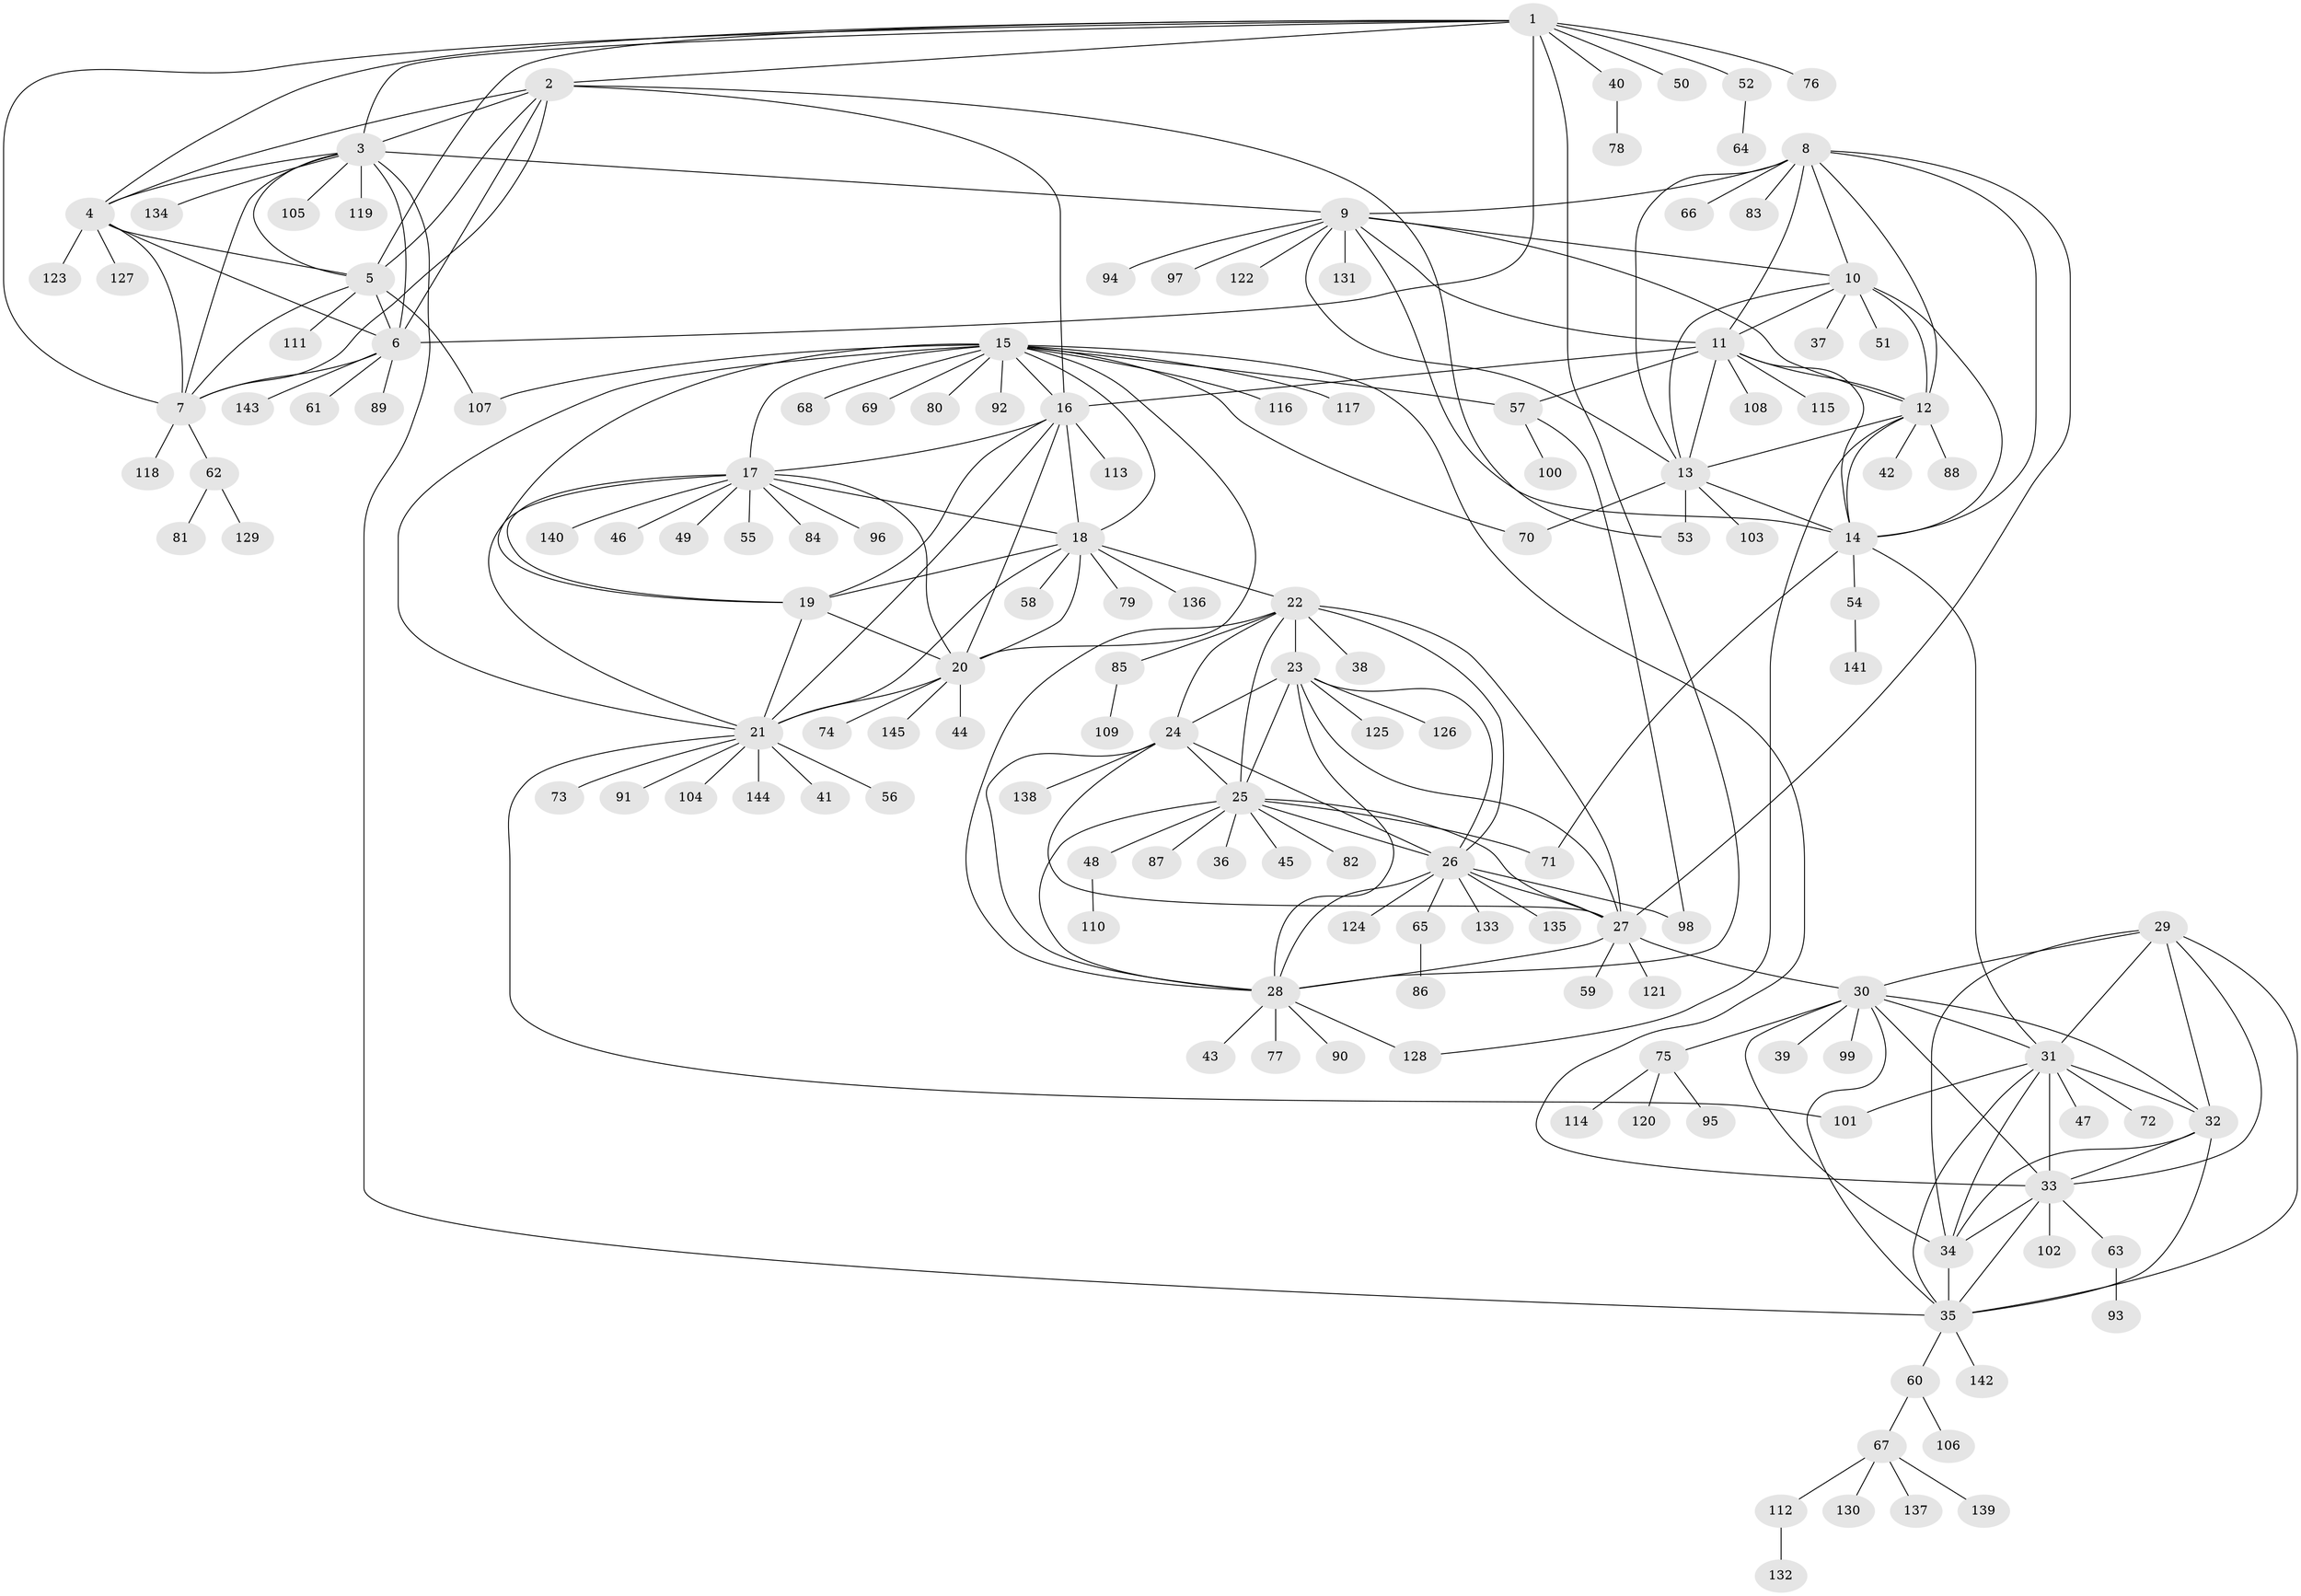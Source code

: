 // Generated by graph-tools (version 1.1) at 2025/50/03/09/25 03:50:33]
// undirected, 145 vertices, 233 edges
graph export_dot {
graph [start="1"]
  node [color=gray90,style=filled];
  1;
  2;
  3;
  4;
  5;
  6;
  7;
  8;
  9;
  10;
  11;
  12;
  13;
  14;
  15;
  16;
  17;
  18;
  19;
  20;
  21;
  22;
  23;
  24;
  25;
  26;
  27;
  28;
  29;
  30;
  31;
  32;
  33;
  34;
  35;
  36;
  37;
  38;
  39;
  40;
  41;
  42;
  43;
  44;
  45;
  46;
  47;
  48;
  49;
  50;
  51;
  52;
  53;
  54;
  55;
  56;
  57;
  58;
  59;
  60;
  61;
  62;
  63;
  64;
  65;
  66;
  67;
  68;
  69;
  70;
  71;
  72;
  73;
  74;
  75;
  76;
  77;
  78;
  79;
  80;
  81;
  82;
  83;
  84;
  85;
  86;
  87;
  88;
  89;
  90;
  91;
  92;
  93;
  94;
  95;
  96;
  97;
  98;
  99;
  100;
  101;
  102;
  103;
  104;
  105;
  106;
  107;
  108;
  109;
  110;
  111;
  112;
  113;
  114;
  115;
  116;
  117;
  118;
  119;
  120;
  121;
  122;
  123;
  124;
  125;
  126;
  127;
  128;
  129;
  130;
  131;
  132;
  133;
  134;
  135;
  136;
  137;
  138;
  139;
  140;
  141;
  142;
  143;
  144;
  145;
  1 -- 2;
  1 -- 3;
  1 -- 4;
  1 -- 5;
  1 -- 6;
  1 -- 7;
  1 -- 28;
  1 -- 40;
  1 -- 50;
  1 -- 52;
  1 -- 76;
  2 -- 3;
  2 -- 4;
  2 -- 5;
  2 -- 6;
  2 -- 7;
  2 -- 16;
  2 -- 53;
  3 -- 4;
  3 -- 5;
  3 -- 6;
  3 -- 7;
  3 -- 9;
  3 -- 35;
  3 -- 105;
  3 -- 119;
  3 -- 134;
  4 -- 5;
  4 -- 6;
  4 -- 7;
  4 -- 123;
  4 -- 127;
  5 -- 6;
  5 -- 7;
  5 -- 107;
  5 -- 111;
  6 -- 7;
  6 -- 61;
  6 -- 89;
  6 -- 143;
  7 -- 62;
  7 -- 118;
  8 -- 9;
  8 -- 10;
  8 -- 11;
  8 -- 12;
  8 -- 13;
  8 -- 14;
  8 -- 27;
  8 -- 66;
  8 -- 83;
  9 -- 10;
  9 -- 11;
  9 -- 12;
  9 -- 13;
  9 -- 14;
  9 -- 94;
  9 -- 97;
  9 -- 122;
  9 -- 131;
  10 -- 11;
  10 -- 12;
  10 -- 13;
  10 -- 14;
  10 -- 37;
  10 -- 51;
  11 -- 12;
  11 -- 13;
  11 -- 14;
  11 -- 16;
  11 -- 57;
  11 -- 108;
  11 -- 115;
  12 -- 13;
  12 -- 14;
  12 -- 42;
  12 -- 88;
  12 -- 128;
  13 -- 14;
  13 -- 53;
  13 -- 70;
  13 -- 103;
  14 -- 31;
  14 -- 54;
  14 -- 71;
  15 -- 16;
  15 -- 17;
  15 -- 18;
  15 -- 19;
  15 -- 20;
  15 -- 21;
  15 -- 33;
  15 -- 57;
  15 -- 68;
  15 -- 69;
  15 -- 70;
  15 -- 80;
  15 -- 92;
  15 -- 107;
  15 -- 116;
  15 -- 117;
  16 -- 17;
  16 -- 18;
  16 -- 19;
  16 -- 20;
  16 -- 21;
  16 -- 113;
  17 -- 18;
  17 -- 19;
  17 -- 20;
  17 -- 21;
  17 -- 46;
  17 -- 49;
  17 -- 55;
  17 -- 84;
  17 -- 96;
  17 -- 140;
  18 -- 19;
  18 -- 20;
  18 -- 21;
  18 -- 22;
  18 -- 58;
  18 -- 79;
  18 -- 136;
  19 -- 20;
  19 -- 21;
  20 -- 21;
  20 -- 44;
  20 -- 74;
  20 -- 145;
  21 -- 41;
  21 -- 56;
  21 -- 73;
  21 -- 91;
  21 -- 101;
  21 -- 104;
  21 -- 144;
  22 -- 23;
  22 -- 24;
  22 -- 25;
  22 -- 26;
  22 -- 27;
  22 -- 28;
  22 -- 38;
  22 -- 85;
  23 -- 24;
  23 -- 25;
  23 -- 26;
  23 -- 27;
  23 -- 28;
  23 -- 125;
  23 -- 126;
  24 -- 25;
  24 -- 26;
  24 -- 27;
  24 -- 28;
  24 -- 138;
  25 -- 26;
  25 -- 27;
  25 -- 28;
  25 -- 36;
  25 -- 45;
  25 -- 48;
  25 -- 71;
  25 -- 82;
  25 -- 87;
  26 -- 27;
  26 -- 28;
  26 -- 65;
  26 -- 98;
  26 -- 124;
  26 -- 133;
  26 -- 135;
  27 -- 28;
  27 -- 30;
  27 -- 59;
  27 -- 121;
  28 -- 43;
  28 -- 77;
  28 -- 90;
  28 -- 128;
  29 -- 30;
  29 -- 31;
  29 -- 32;
  29 -- 33;
  29 -- 34;
  29 -- 35;
  30 -- 31;
  30 -- 32;
  30 -- 33;
  30 -- 34;
  30 -- 35;
  30 -- 39;
  30 -- 75;
  30 -- 99;
  31 -- 32;
  31 -- 33;
  31 -- 34;
  31 -- 35;
  31 -- 47;
  31 -- 72;
  31 -- 101;
  32 -- 33;
  32 -- 34;
  32 -- 35;
  33 -- 34;
  33 -- 35;
  33 -- 63;
  33 -- 102;
  34 -- 35;
  35 -- 60;
  35 -- 142;
  40 -- 78;
  48 -- 110;
  52 -- 64;
  54 -- 141;
  57 -- 98;
  57 -- 100;
  60 -- 67;
  60 -- 106;
  62 -- 81;
  62 -- 129;
  63 -- 93;
  65 -- 86;
  67 -- 112;
  67 -- 130;
  67 -- 137;
  67 -- 139;
  75 -- 95;
  75 -- 114;
  75 -- 120;
  85 -- 109;
  112 -- 132;
}
